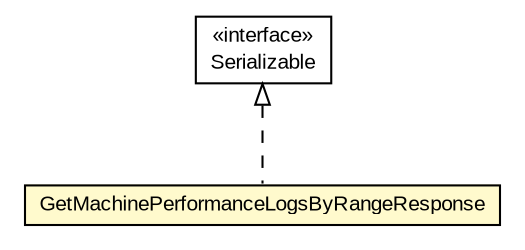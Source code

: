 #!/usr/local/bin/dot
#
# Class diagram 
# Generated by UMLGraph version R5_6-24-gf6e263 (http://www.umlgraph.org/)
#

digraph G {
	edge [fontname="arial",fontsize=10,labelfontname="arial",labelfontsize=10];
	node [fontname="arial",fontsize=10,shape=plaintext];
	nodesep=0.25;
	ranksep=0.5;
	// org.miloss.fgsms.services.interfaces.dataaccessservice.GetMachinePerformanceLogsByRangeResponse
	c459514 [label=<<table title="org.miloss.fgsms.services.interfaces.dataaccessservice.GetMachinePerformanceLogsByRangeResponse" border="0" cellborder="1" cellspacing="0" cellpadding="2" port="p" bgcolor="lemonChiffon" href="./GetMachinePerformanceLogsByRangeResponse.html">
		<tr><td><table border="0" cellspacing="0" cellpadding="1">
<tr><td align="center" balign="center"> GetMachinePerformanceLogsByRangeResponse </td></tr>
		</table></td></tr>
		</table>>, URL="./GetMachinePerformanceLogsByRangeResponse.html", fontname="arial", fontcolor="black", fontsize=10.0];
	//org.miloss.fgsms.services.interfaces.dataaccessservice.GetMachinePerformanceLogsByRangeResponse implements java.io.Serializable
	c460333:p -> c459514:p [dir=back,arrowtail=empty,style=dashed];
	// java.io.Serializable
	c460333 [label=<<table title="java.io.Serializable" border="0" cellborder="1" cellspacing="0" cellpadding="2" port="p" href="http://java.sun.com/j2se/1.4.2/docs/api/java/io/Serializable.html">
		<tr><td><table border="0" cellspacing="0" cellpadding="1">
<tr><td align="center" balign="center"> &#171;interface&#187; </td></tr>
<tr><td align="center" balign="center"> Serializable </td></tr>
		</table></td></tr>
		</table>>, URL="http://java.sun.com/j2se/1.4.2/docs/api/java/io/Serializable.html", fontname="arial", fontcolor="black", fontsize=10.0];
}

